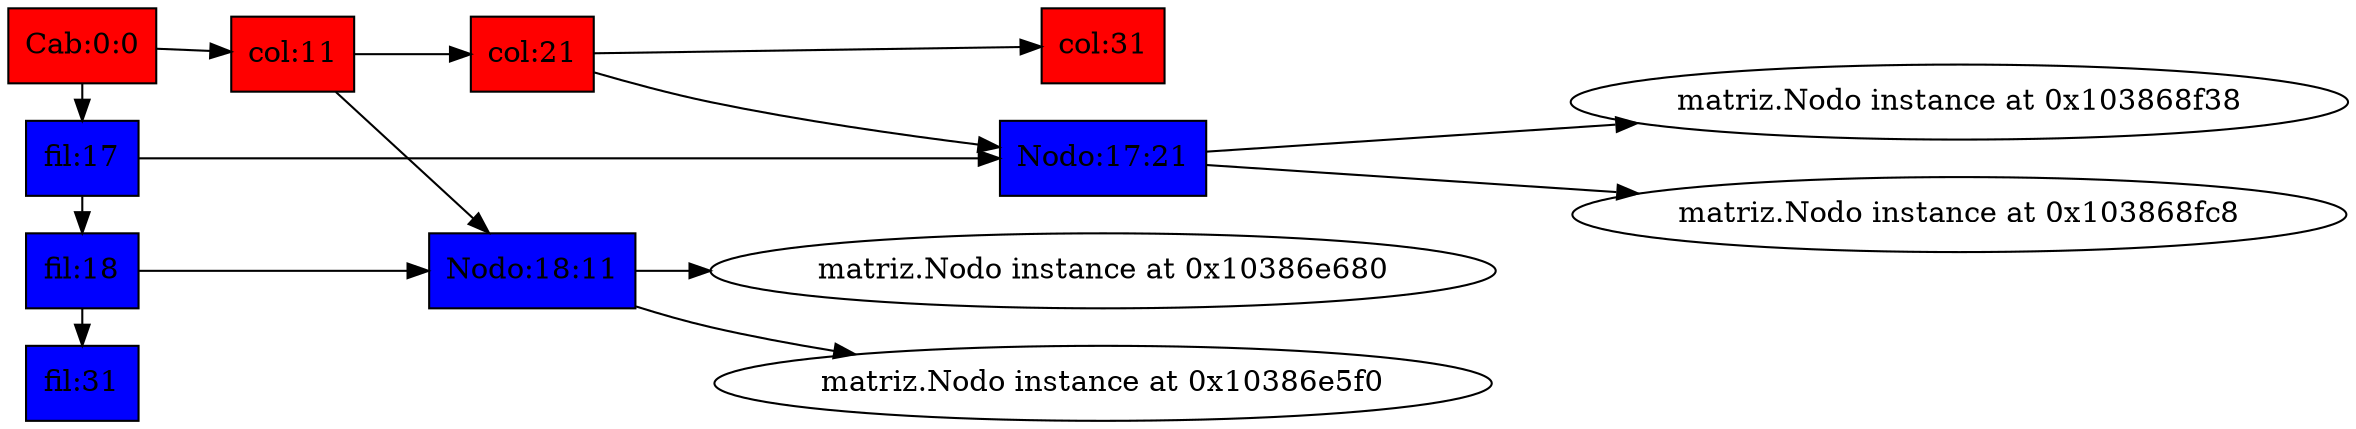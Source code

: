 digraph g{
rankdir=LR
<matriz.Nodo instance at 0x103857098>[label =<Cab:0:0> shape =box, style=filled, fillcolor=red] 
<matriz.Nodo instance at 0x10386e6c8>[label =<col:11> shape =box, style=filled, fillcolor=red] 
<matriz.Nodo instance at 0x10386e050>[label =<col:21> shape =box, style=filled, fillcolor=red] 
<matriz.Nodo instance at 0x103857050>[label =<col:31> shape =box, style=filled, fillcolor=red] 
<matriz.Nodo instance at 0x103857098>-><matriz.Nodo instance at 0x10386e6c8><matriz.Nodo instance at 0x10386e6c8>-><matriz.Nodo instance at 0x10386e050><matriz.Nodo instance at 0x10386e050>-><matriz.Nodo instance at 0x103857050><matriz.Nodo instance at 0x103868f80>[label = <fil:17> shape =box, style=filled, fillcolor=blue] 
<matriz.Nodo instance at 0x10386e638>[label = <fil:18> shape =box, style=filled, fillcolor=blue] 
<matriz.Nodo instance at 0x10384afc8>[label = <fil:31> shape =box, style=filled, fillcolor=blue] 
<matriz.Nodo instance at 0x103857098>-><matriz.Nodo instance at 0x103868f80><matriz.Nodo instance at 0x103868f80>-><matriz.Nodo instance at 0x10386e638><matriz.Nodo instance at 0x10386e638>-><matriz.Nodo instance at 0x10384afc8>subgraph{
rank = same;<matriz.Nodo instance at 0x103857098>;<matriz.Nodo instance at 0x10386e638><matriz.Nodo instance at 0x103868f80>;<matriz.Nodo instance at 0x10386e638><matriz.Nodo instance at 0x10386e638>;<matriz.Nodo instance at 0x10384afc8>}
<matriz.Nodo instance at 0x103868f80>-><matriz.Nodo instance at 0x10386e098>
<matriz.Nodo instance at 0x10386e098>[label = <Nodo:17:21> shape =box, style=filled, fillcolor=blue] 
<matriz.Nodo instance at 0x10386e638>-><matriz.Nodo instance at 0x10386e710>
<matriz.Nodo instance at 0x10386e710>[label = <Nodo:18:11> shape =box, style=filled, fillcolor=blue] 
<matriz.Nodo instance at 0x10386e098>-><matriz.Nodo instance at 0x103868f38>
<matriz.Nodo instance at 0x10386e710>-><matriz.Nodo instance at 0x10386e5f0>
<matriz.Nodo instance at 0x10386e6c8>-><matriz.Nodo instance at 0x10386e710>
<matriz.Nodo instance at 0x10386e710>-><matriz.Nodo instance at 0x10386e680>
<matriz.Nodo instance at 0x10386e050>-><matriz.Nodo instance at 0x10386e098>
<matriz.Nodo instance at 0x10386e098>-><matriz.Nodo instance at 0x103868fc8>
}
